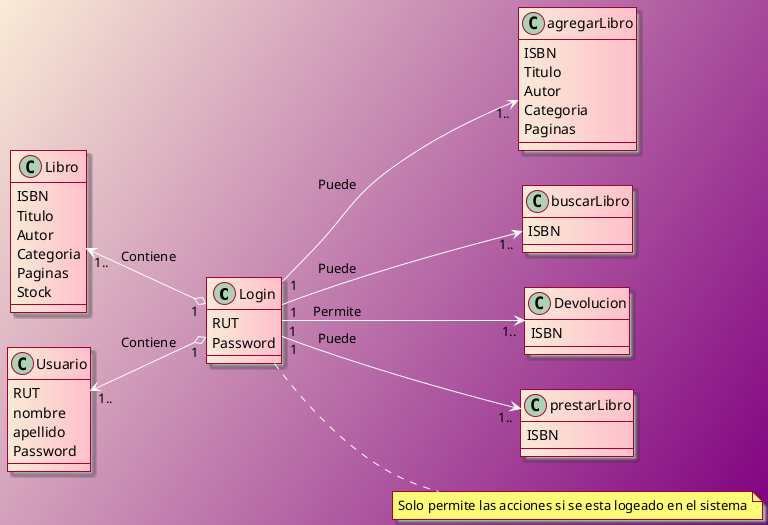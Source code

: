 @startuml
left to right direction
skin rose
skinparam backgroundcolor AntiqueWhite/Purple
skinparam classBackgroundColor AntiqueWhite|Pink
skinparam ArrowColor white

Class Login {
    RUT
    Password
}

Class agregarLibro {
    ISBN
    Titulo
    Autor
    Categoria
    Paginas
}

Class buscarLibro {
    ISBN
}

Class Devolucion {
    ISBN
}

Class prestarLibro {
    ISBN
}

Class Libro {
    ISBN
    Titulo
    Autor
    Categoria
    Paginas
    Stock
}

Class Usuario {
    RUT
    nombre
    apellido
    Password
}

Login "1" --> "1.." buscarLibro: Puede
Login "1" --> "1.." agregarLibro: Puede
Login "1" --> "1.." prestarLibro: Puede
Login "1" --> "1.." Devolucion: Permite
Usuario "1.." <--o "1" Login: Contiene
Libro "1.." <--o "1" Login: Contiene
note "Solo permite las acciones si se esta logeado en el sistema" as N1
N1 .up. Login



@enduml